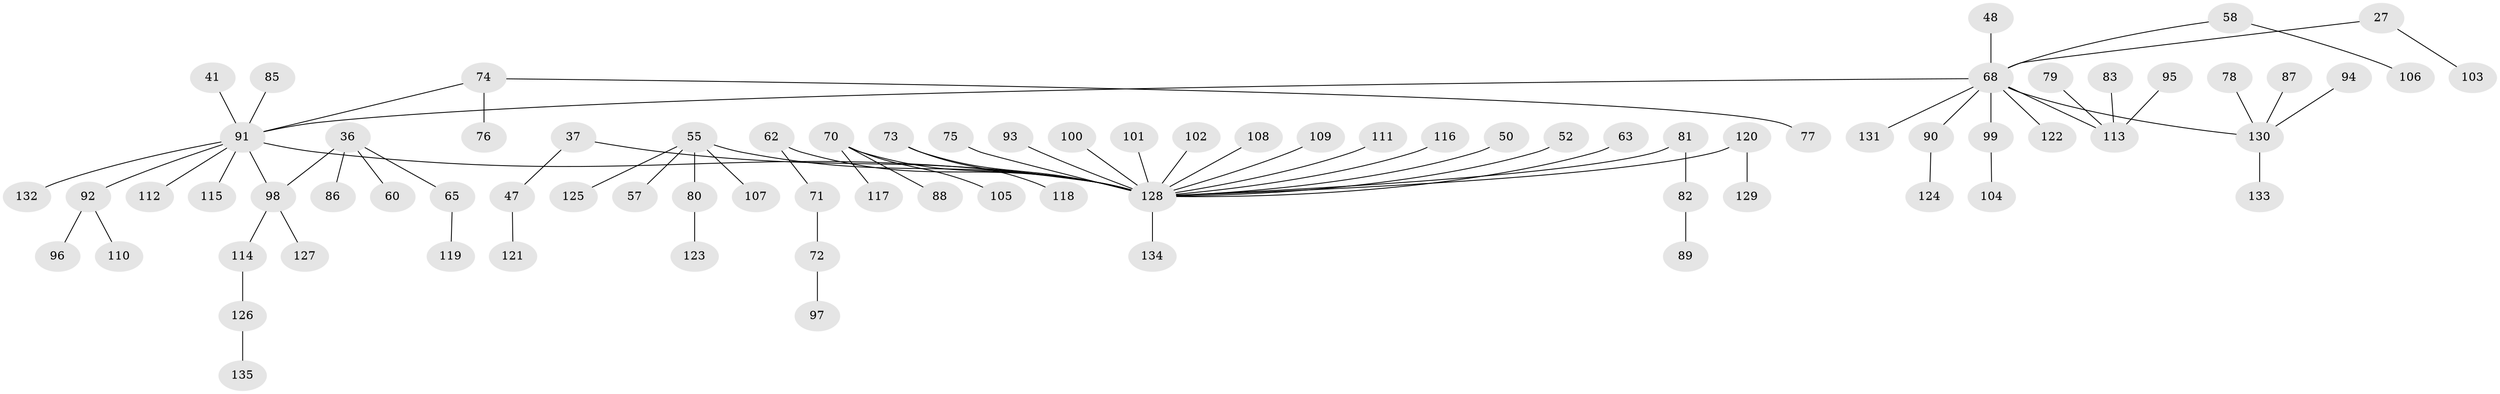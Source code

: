 // original degree distribution, {2: 0.25925925925925924, 6: 0.007407407407407408, 7: 0.007407407407407408, 4: 0.05185185185185185, 3: 0.14074074074074075, 9: 0.014814814814814815, 1: 0.4962962962962963, 5: 0.022222222222222223}
// Generated by graph-tools (version 1.1) at 2025/56/03/04/25 21:56:27]
// undirected, 81 vertices, 80 edges
graph export_dot {
graph [start="1"]
  node [color=gray90,style=filled];
  27;
  36;
  37 [super="+17"];
  41;
  47;
  48;
  50;
  52;
  55 [super="+16+15"];
  57;
  58 [super="+51"];
  60;
  62;
  63;
  65;
  68 [super="+64+29"];
  70;
  71;
  72;
  73;
  74 [super="+46"];
  75;
  76;
  77;
  78;
  79;
  80;
  81;
  82;
  83;
  85;
  86;
  87;
  88;
  89;
  90;
  91 [super="+21"];
  92;
  93;
  94;
  95;
  96;
  97;
  98 [super="+40"];
  99;
  100;
  101;
  102;
  103;
  104;
  105;
  106;
  107;
  108;
  109;
  110;
  111;
  112;
  113 [super="+59"];
  114;
  115;
  116;
  117;
  118;
  119;
  120;
  121;
  122;
  123;
  124;
  125;
  126;
  127;
  128 [super="+42+45+18+34+67+31"];
  129;
  130 [super="+54+56+84"];
  131;
  132;
  133;
  134;
  135;
  27 -- 103;
  27 -- 68;
  36 -- 60;
  36 -- 65;
  36 -- 86;
  36 -- 98;
  37 -- 47;
  37 -- 128;
  41 -- 91;
  47 -- 121;
  48 -- 68;
  50 -- 128;
  52 -- 128;
  55 -- 57;
  55 -- 107;
  55 -- 80;
  55 -- 125;
  55 -- 128;
  58 -- 106;
  58 -- 68;
  62 -- 71;
  62 -- 128;
  63 -- 128;
  65 -- 119;
  68 -- 90;
  68 -- 131;
  68 -- 130;
  68 -- 99;
  68 -- 122;
  68 -- 91;
  68 -- 113;
  70 -- 88;
  70 -- 105;
  70 -- 117;
  70 -- 128;
  71 -- 72;
  72 -- 97;
  73 -- 118;
  73 -- 128;
  74 -- 76;
  74 -- 77;
  74 -- 91;
  75 -- 128;
  78 -- 130;
  79 -- 113;
  80 -- 123;
  81 -- 82;
  81 -- 128;
  82 -- 89;
  83 -- 113;
  85 -- 91;
  87 -- 130;
  90 -- 124;
  91 -- 92;
  91 -- 132;
  91 -- 112;
  91 -- 115;
  91 -- 98;
  91 -- 128;
  92 -- 96;
  92 -- 110;
  93 -- 128;
  94 -- 130;
  95 -- 113;
  98 -- 114;
  98 -- 127;
  99 -- 104;
  100 -- 128;
  101 -- 128;
  102 -- 128;
  108 -- 128;
  109 -- 128;
  111 -- 128;
  114 -- 126;
  116 -- 128;
  120 -- 129;
  120 -- 128;
  126 -- 135;
  128 -- 134;
  130 -- 133;
}
